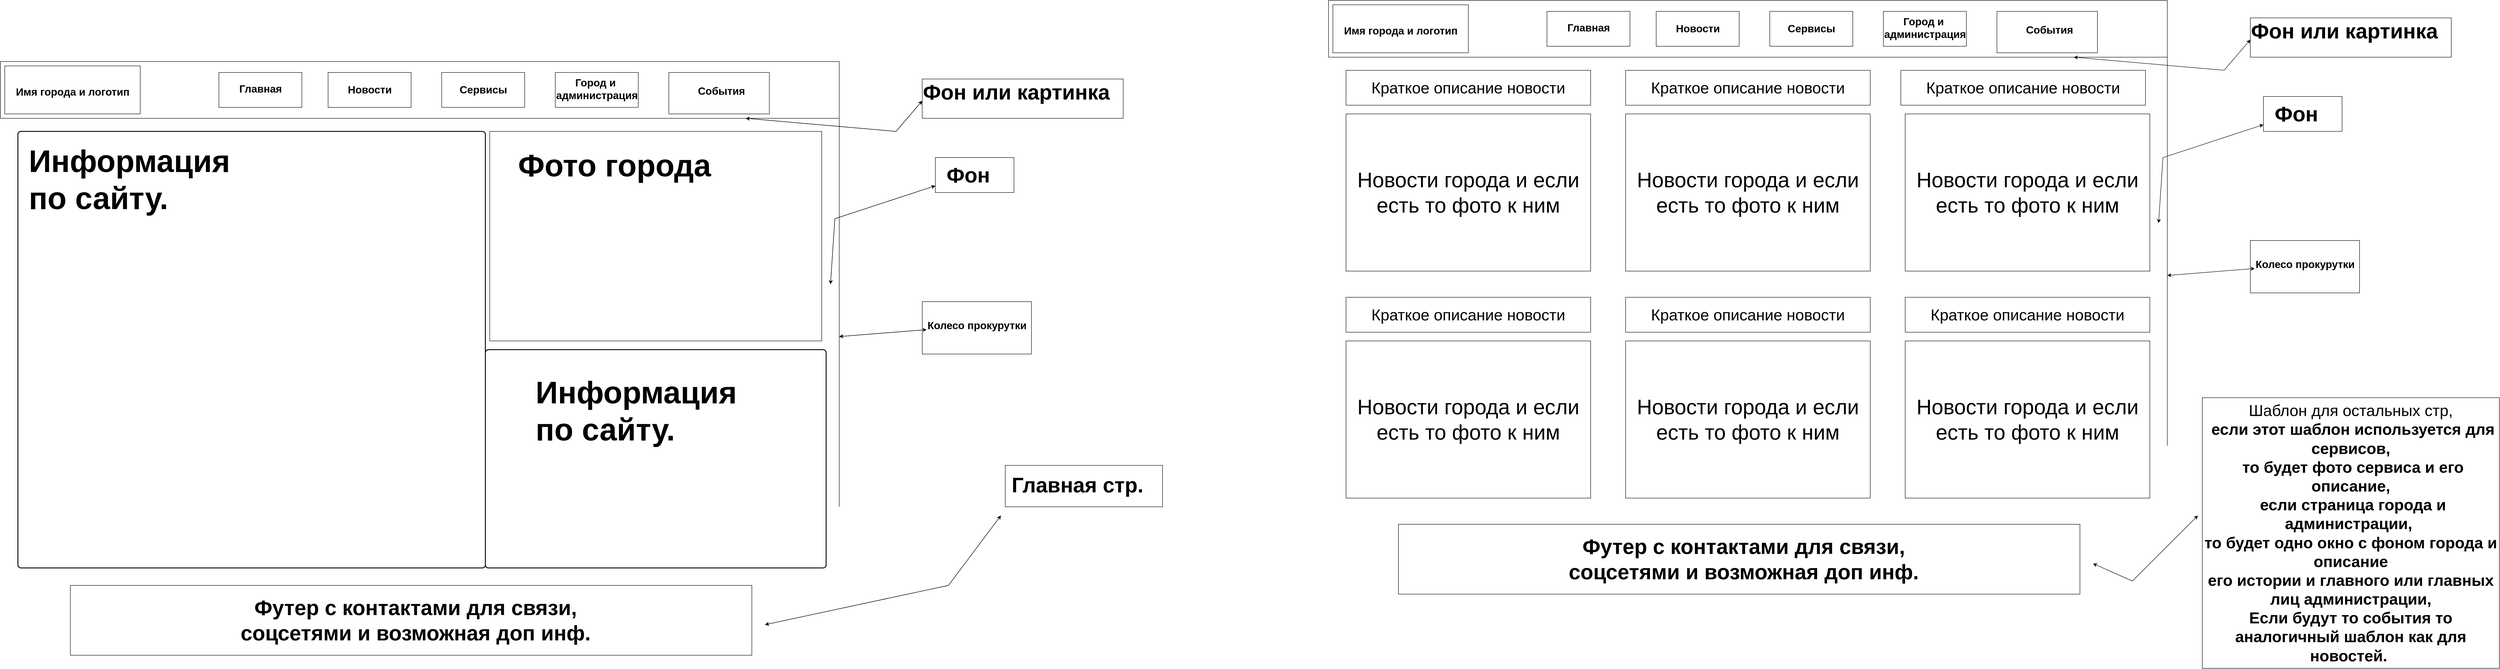 <mxfile version="21.1.1" type="github">
  <diagram name="Страница 1" id="VT-B6sGSF_mkeyueFus5">
    <mxGraphModel dx="3583" dy="3520" grid="1" gridSize="10" guides="1" tooltips="1" connect="1" arrows="1" fold="1" page="1" pageScale="1" pageWidth="900" pageHeight="1600" math="0" shadow="0">
      <root>
        <mxCell id="0" />
        <mxCell id="1" parent="0" />
        <mxCell id="Ig9P7VJHjF0suSPFD0AJ-63" value="" style="rounded=0;whiteSpace=wrap;html=1;" vertex="1" parent="1">
          <mxGeometry x="2110" y="550" width="250" height="120" as="geometry" />
        </mxCell>
        <mxCell id="Ig9P7VJHjF0suSPFD0AJ-61" value="" style="rounded=0;whiteSpace=wrap;html=1;" vertex="1" parent="1">
          <mxGeometry x="2300" y="925" width="360" height="95" as="geometry" />
        </mxCell>
        <mxCell id="Ig9P7VJHjF0suSPFD0AJ-60" value="" style="rounded=0;whiteSpace=wrap;html=1;" vertex="1" parent="1">
          <mxGeometry x="2140" y="220" width="180" height="80" as="geometry" />
        </mxCell>
        <mxCell id="Ig9P7VJHjF0suSPFD0AJ-58" value="" style="rounded=0;whiteSpace=wrap;html=1;" vertex="1" parent="1">
          <mxGeometry x="2110" y="40" width="460" height="90" as="geometry" />
        </mxCell>
        <mxCell id="Ig9P7VJHjF0suSPFD0AJ-1" value="" style="rounded=0;whiteSpace=wrap;html=1;labelBackgroundColor=none;container=1;" vertex="1" parent="1">
          <mxGeometry width="1920" height="130" as="geometry" />
        </mxCell>
        <mxCell id="Ig9P7VJHjF0suSPFD0AJ-2" value="" style="rounded=0;whiteSpace=wrap;html=1;labelBackgroundColor=none;" vertex="1" parent="1">
          <mxGeometry x="10" y="10" width="310" height="110" as="geometry" />
        </mxCell>
        <mxCell id="Ig9P7VJHjF0suSPFD0AJ-3" value="" style="rounded=0;whiteSpace=wrap;html=1;labelBackgroundColor=none;" vertex="1" parent="1">
          <mxGeometry x="500" y="25" width="190" height="80" as="geometry" />
        </mxCell>
        <mxCell id="Ig9P7VJHjF0suSPFD0AJ-13" value="" style="endArrow=none;html=1;rounded=0;entryX=1;entryY=0;entryDx=0;entryDy=0;labelBackgroundColor=none;fontColor=default;" edge="1" parent="1" target="Ig9P7VJHjF0suSPFD0AJ-1">
          <mxGeometry width="50" height="50" relative="1" as="geometry">
            <mxPoint x="1920" y="1020" as="sourcePoint" />
            <mxPoint x="1950" y="130" as="targetPoint" />
            <Array as="points">
              <mxPoint x="1920" y="720" />
            </Array>
          </mxGeometry>
        </mxCell>
        <mxCell id="Ig9P7VJHjF0suSPFD0AJ-14" value="" style="rounded=0;whiteSpace=wrap;html=1;labelBackgroundColor=none;" vertex="1" parent="1">
          <mxGeometry x="750" y="25" width="190" height="80" as="geometry" />
        </mxCell>
        <mxCell id="Ig9P7VJHjF0suSPFD0AJ-15" value="" style="rounded=0;whiteSpace=wrap;html=1;labelBackgroundColor=none;" vertex="1" parent="1">
          <mxGeometry x="1010" y="25" width="190" height="80" as="geometry" />
        </mxCell>
        <mxCell id="Ig9P7VJHjF0suSPFD0AJ-16" value="" style="rounded=0;whiteSpace=wrap;html=1;labelBackgroundColor=none;" vertex="1" parent="1">
          <mxGeometry x="1270" y="25" width="190" height="80" as="geometry" />
        </mxCell>
        <mxCell id="Ig9P7VJHjF0suSPFD0AJ-17" value="" style="rounded=0;whiteSpace=wrap;html=1;labelBackgroundColor=none;container=1;" vertex="1" parent="1">
          <mxGeometry x="1530" y="25" width="230" height="95" as="geometry" />
        </mxCell>
        <mxCell id="Ig9P7VJHjF0suSPFD0AJ-26" value="События" style="text;strokeColor=none;fillColor=none;html=1;fontSize=24;fontStyle=1;verticalAlign=middle;align=center;labelBackgroundColor=none;container=1;" vertex="1" parent="Ig9P7VJHjF0suSPFD0AJ-17">
          <mxGeometry x="10" width="220" height="85" as="geometry" />
        </mxCell>
        <mxCell id="Ig9P7VJHjF0suSPFD0AJ-19" value="" style="rounded=0;whiteSpace=wrap;html=1;labelBackgroundColor=none;" vertex="1" parent="1">
          <mxGeometry x="1120" y="160" width="760" height="480" as="geometry" />
        </mxCell>
        <mxCell id="Ig9P7VJHjF0suSPFD0AJ-20" value="" style="rounded=0;whiteSpace=wrap;html=1;labelBackgroundColor=none;" vertex="1" parent="1">
          <mxGeometry x="160" y="1200" width="1560" height="160" as="geometry" />
        </mxCell>
        <mxCell id="Ig9P7VJHjF0suSPFD0AJ-21" value="Имя города и логотип" style="text;strokeColor=none;fillColor=none;html=1;fontSize=24;fontStyle=1;verticalAlign=middle;align=center;labelBackgroundColor=none;container=1;" vertex="1" parent="1">
          <mxGeometry x="10" y="15" width="310" height="110" as="geometry" />
        </mxCell>
        <mxCell id="Ig9P7VJHjF0suSPFD0AJ-22" value="Главная" style="text;strokeColor=none;fillColor=none;html=1;fontSize=24;fontStyle=1;verticalAlign=middle;align=center;labelBackgroundColor=none;" vertex="1" parent="1">
          <mxGeometry x="500" y="25" width="190" height="75" as="geometry" />
        </mxCell>
        <mxCell id="Ig9P7VJHjF0suSPFD0AJ-23" value="Новости" style="text;strokeColor=none;fillColor=none;html=1;fontSize=24;fontStyle=1;verticalAlign=middle;align=center;labelBackgroundColor=none;" vertex="1" parent="1">
          <mxGeometry x="750" y="27.5" width="190" height="75" as="geometry" />
        </mxCell>
        <mxCell id="Ig9P7VJHjF0suSPFD0AJ-24" value="Сервисы" style="text;strokeColor=none;fillColor=none;html=1;fontSize=24;fontStyle=1;verticalAlign=middle;align=center;labelBackgroundColor=none;" vertex="1" parent="1">
          <mxGeometry x="1010" y="27.5" width="190" height="75" as="geometry" />
        </mxCell>
        <mxCell id="Ig9P7VJHjF0suSPFD0AJ-25" value="Город и&amp;nbsp;&lt;br&gt;администрация" style="text;strokeColor=none;fillColor=none;html=1;fontSize=24;fontStyle=1;verticalAlign=middle;align=center;labelBackgroundColor=none;container=1;" vertex="1" parent="1">
          <mxGeometry x="1270" y="25" width="190" height="75" as="geometry" />
        </mxCell>
        <mxCell id="Ig9P7VJHjF0suSPFD0AJ-30" value="" style="endArrow=classic;startArrow=classic;html=1;rounded=0;labelBackgroundColor=none;fontColor=default;" edge="1" parent="1" target="Ig9P7VJHjF0suSPFD0AJ-31">
          <mxGeometry width="50" height="50" relative="1" as="geometry">
            <mxPoint x="1900" y="510" as="sourcePoint" />
            <mxPoint x="2190" y="280" as="targetPoint" />
            <Array as="points">
              <mxPoint x="1910" y="360" />
            </Array>
          </mxGeometry>
        </mxCell>
        <mxCell id="Ig9P7VJHjF0suSPFD0AJ-31" value="&lt;font style=&quot;font-size: 48px;&quot;&gt;Фон&lt;/font&gt;" style="text;strokeColor=none;fillColor=none;html=1;fontSize=24;fontStyle=1;verticalAlign=middle;align=center;labelBackgroundColor=none;" vertex="1" parent="1">
          <mxGeometry x="2140" y="220" width="150" height="80" as="geometry" />
        </mxCell>
        <mxCell id="Ig9P7VJHjF0suSPFD0AJ-32" value="" style="endArrow=classic;startArrow=classic;html=1;rounded=0;labelBackgroundColor=none;fontColor=default;" edge="1" parent="1" source="Ig9P7VJHjF0suSPFD0AJ-1">
          <mxGeometry width="50" height="50" relative="1" as="geometry">
            <mxPoint x="1980" y="50" as="sourcePoint" />
            <mxPoint x="2110" y="90" as="targetPoint" />
            <Array as="points">
              <mxPoint x="2050" y="160" />
            </Array>
          </mxGeometry>
        </mxCell>
        <mxCell id="Ig9P7VJHjF0suSPFD0AJ-33" value="&lt;font style=&quot;font-size: 48px;&quot;&gt;Фон или картинка&lt;/font&gt;" style="text;strokeColor=none;fillColor=none;html=1;fontSize=24;fontStyle=1;verticalAlign=middle;align=center;labelBackgroundColor=none;" vertex="1" parent="1">
          <mxGeometry x="2110" y="40" width="430" height="60" as="geometry" />
        </mxCell>
        <mxCell id="Ig9P7VJHjF0suSPFD0AJ-34" value="&lt;font style=&quot;font-size: 48px;&quot;&gt;Футер с контактами для связи, &lt;br&gt;соцсетями и возможная доп инф.&lt;/font&gt;" style="text;strokeColor=none;fillColor=none;html=1;fontSize=24;fontStyle=1;verticalAlign=middle;align=center;movable=1;resizable=1;rotatable=1;deletable=1;editable=1;locked=0;connectable=1;labelBackgroundColor=none;" vertex="1" parent="1">
          <mxGeometry x="200" y="1220" width="1500" height="120" as="geometry" />
        </mxCell>
        <mxCell id="Ig9P7VJHjF0suSPFD0AJ-35" value="" style="rounded=1;whiteSpace=wrap;html=1;absoluteArcSize=1;arcSize=14;strokeWidth=2;labelBackgroundColor=none;" vertex="1" parent="1">
          <mxGeometry x="40" y="160" width="1070" height="1000" as="geometry" />
        </mxCell>
        <mxCell id="Ig9P7VJHjF0suSPFD0AJ-36" value="" style="rounded=1;whiteSpace=wrap;html=1;absoluteArcSize=1;arcSize=14;strokeWidth=2;labelBackgroundColor=none;" vertex="1" parent="1">
          <mxGeometry x="1110" y="660" width="780" height="500" as="geometry" />
        </mxCell>
        <mxCell id="Ig9P7VJHjF0suSPFD0AJ-27" value="&lt;h1&gt;&lt;font style=&quot;font-size: 71px;&quot;&gt;Информация по сайту.&lt;/font&gt;&lt;/h1&gt;" style="text;html=1;strokeColor=none;fillColor=none;spacing=5;spacingTop=-20;whiteSpace=wrap;overflow=hidden;rounded=0;labelBackgroundColor=none;" vertex="1" parent="1">
          <mxGeometry x="60" y="180" width="560" height="360" as="geometry" />
        </mxCell>
        <mxCell id="Ig9P7VJHjF0suSPFD0AJ-38" value="&lt;h1&gt;&lt;font style=&quot;font-size: 71px;&quot;&gt;Информация по сайту.&lt;/font&gt;&lt;/h1&gt;" style="text;html=1;strokeColor=none;fillColor=none;spacing=5;spacingTop=-20;whiteSpace=wrap;overflow=hidden;rounded=0;labelBackgroundColor=none;" vertex="1" parent="1">
          <mxGeometry x="1220" y="710" width="560" height="360" as="geometry" />
        </mxCell>
        <mxCell id="Ig9P7VJHjF0suSPFD0AJ-39" value="&lt;h1&gt;&lt;font style=&quot;font-size: 71px;&quot;&gt;Фото города&lt;/font&gt;&lt;/h1&gt;&lt;div&gt;&lt;font style=&quot;font-size: 71px;&quot;&gt;&lt;br&gt;&lt;/font&gt;&lt;/div&gt;" style="text;html=1;strokeColor=none;fillColor=none;spacing=5;spacingTop=-20;whiteSpace=wrap;overflow=hidden;rounded=0;labelBackgroundColor=none;" vertex="1" parent="1">
          <mxGeometry x="1180" y="190" width="560" height="360" as="geometry" />
        </mxCell>
        <mxCell id="Ig9P7VJHjF0suSPFD0AJ-41" value="" style="endArrow=classic;startArrow=classic;html=1;rounded=0;" edge="1" parent="1">
          <mxGeometry width="50" height="50" relative="1" as="geometry">
            <mxPoint x="1750" y="1290" as="sourcePoint" />
            <mxPoint x="2290" y="1040" as="targetPoint" />
            <Array as="points">
              <mxPoint x="2170" y="1200" />
            </Array>
          </mxGeometry>
        </mxCell>
        <mxCell id="Ig9P7VJHjF0suSPFD0AJ-43" value="&lt;font style=&quot;font-size: 48px;&quot;&gt;Главная стр.&lt;/font&gt;" style="text;strokeColor=none;fillColor=none;html=1;fontSize=24;fontStyle=1;verticalAlign=middle;align=center;labelBackgroundColor=none;" vertex="1" parent="1">
          <mxGeometry x="2290" y="900" width="350" height="140" as="geometry" />
        </mxCell>
        <mxCell id="Ig9P7VJHjF0suSPFD0AJ-56" value="Колесо прокурутки" style="text;strokeColor=none;fillColor=none;html=1;fontSize=24;fontStyle=1;verticalAlign=middle;align=center;" vertex="1" parent="1">
          <mxGeometry x="2120" y="560" width="230" height="90" as="geometry" />
        </mxCell>
        <mxCell id="Ig9P7VJHjF0suSPFD0AJ-62" value="" style="endArrow=classic;startArrow=classic;html=1;rounded=0;" edge="1" parent="1" target="Ig9P7VJHjF0suSPFD0AJ-56">
          <mxGeometry width="50" height="50" relative="1" as="geometry">
            <mxPoint x="1920" y="630" as="sourcePoint" />
            <mxPoint x="2040" y="550" as="targetPoint" />
          </mxGeometry>
        </mxCell>
        <mxCell id="Ig9P7VJHjF0suSPFD0AJ-65" value="" style="rounded=0;whiteSpace=wrap;html=1;" vertex="1" parent="1">
          <mxGeometry x="2110" y="550" width="250" height="120" as="geometry" />
        </mxCell>
        <mxCell id="Ig9P7VJHjF0suSPFD0AJ-66" value="" style="rounded=0;whiteSpace=wrap;html=1;" vertex="1" parent="1">
          <mxGeometry x="2300" y="925" width="360" height="95" as="geometry" />
        </mxCell>
        <mxCell id="Ig9P7VJHjF0suSPFD0AJ-67" value="" style="rounded=0;whiteSpace=wrap;html=1;" vertex="1" parent="1">
          <mxGeometry x="2140" y="220" width="180" height="80" as="geometry" />
        </mxCell>
        <mxCell id="Ig9P7VJHjF0suSPFD0AJ-68" value="" style="rounded=0;whiteSpace=wrap;html=1;" vertex="1" parent="1">
          <mxGeometry x="2110" y="40" width="460" height="90" as="geometry" />
        </mxCell>
        <mxCell id="Ig9P7VJHjF0suSPFD0AJ-69" value="" style="rounded=0;whiteSpace=wrap;html=1;labelBackgroundColor=none;container=1;" vertex="1" parent="1">
          <mxGeometry width="1920" height="130" as="geometry" />
        </mxCell>
        <mxCell id="Ig9P7VJHjF0suSPFD0AJ-70" value="" style="rounded=0;whiteSpace=wrap;html=1;labelBackgroundColor=none;" vertex="1" parent="1">
          <mxGeometry x="10" y="10" width="310" height="110" as="geometry" />
        </mxCell>
        <mxCell id="Ig9P7VJHjF0suSPFD0AJ-71" value="" style="rounded=0;whiteSpace=wrap;html=1;labelBackgroundColor=none;" vertex="1" parent="1">
          <mxGeometry x="500" y="25" width="190" height="80" as="geometry" />
        </mxCell>
        <mxCell id="Ig9P7VJHjF0suSPFD0AJ-72" value="" style="endArrow=none;html=1;rounded=0;entryX=1;entryY=0;entryDx=0;entryDy=0;labelBackgroundColor=none;fontColor=default;" edge="1" parent="1" target="Ig9P7VJHjF0suSPFD0AJ-69">
          <mxGeometry width="50" height="50" relative="1" as="geometry">
            <mxPoint x="1920" y="1020" as="sourcePoint" />
            <mxPoint x="1950" y="130" as="targetPoint" />
            <Array as="points">
              <mxPoint x="1920" y="720" />
            </Array>
          </mxGeometry>
        </mxCell>
        <mxCell id="Ig9P7VJHjF0suSPFD0AJ-73" value="" style="rounded=0;whiteSpace=wrap;html=1;labelBackgroundColor=none;" vertex="1" parent="1">
          <mxGeometry x="750" y="25" width="190" height="80" as="geometry" />
        </mxCell>
        <mxCell id="Ig9P7VJHjF0suSPFD0AJ-74" value="" style="rounded=0;whiteSpace=wrap;html=1;labelBackgroundColor=none;" vertex="1" parent="1">
          <mxGeometry x="1010" y="25" width="190" height="80" as="geometry" />
        </mxCell>
        <mxCell id="Ig9P7VJHjF0suSPFD0AJ-75" value="" style="rounded=0;whiteSpace=wrap;html=1;labelBackgroundColor=none;" vertex="1" parent="1">
          <mxGeometry x="1270" y="25" width="190" height="80" as="geometry" />
        </mxCell>
        <mxCell id="Ig9P7VJHjF0suSPFD0AJ-76" value="" style="rounded=0;whiteSpace=wrap;html=1;labelBackgroundColor=none;container=1;" vertex="1" parent="1">
          <mxGeometry x="1530" y="25" width="230" height="95" as="geometry" />
        </mxCell>
        <mxCell id="Ig9P7VJHjF0suSPFD0AJ-77" value="События" style="text;strokeColor=none;fillColor=none;html=1;fontSize=24;fontStyle=1;verticalAlign=middle;align=center;labelBackgroundColor=none;container=1;" vertex="1" parent="Ig9P7VJHjF0suSPFD0AJ-76">
          <mxGeometry x="10" width="220" height="85" as="geometry" />
        </mxCell>
        <mxCell id="Ig9P7VJHjF0suSPFD0AJ-78" value="" style="rounded=0;whiteSpace=wrap;html=1;labelBackgroundColor=none;" vertex="1" parent="1">
          <mxGeometry x="1120" y="160" width="760" height="480" as="geometry" />
        </mxCell>
        <mxCell id="Ig9P7VJHjF0suSPFD0AJ-79" value="" style="rounded=0;whiteSpace=wrap;html=1;labelBackgroundColor=none;" vertex="1" parent="1">
          <mxGeometry x="160" y="1200" width="1560" height="160" as="geometry" />
        </mxCell>
        <mxCell id="Ig9P7VJHjF0suSPFD0AJ-80" value="Имя города и логотип" style="text;strokeColor=none;fillColor=none;html=1;fontSize=24;fontStyle=1;verticalAlign=middle;align=center;labelBackgroundColor=none;container=1;" vertex="1" parent="1">
          <mxGeometry x="10" y="15" width="310" height="110" as="geometry" />
        </mxCell>
        <mxCell id="Ig9P7VJHjF0suSPFD0AJ-81" value="Главная" style="text;strokeColor=none;fillColor=none;html=1;fontSize=24;fontStyle=1;verticalAlign=middle;align=center;labelBackgroundColor=none;" vertex="1" parent="1">
          <mxGeometry x="500" y="25" width="190" height="75" as="geometry" />
        </mxCell>
        <mxCell id="Ig9P7VJHjF0suSPFD0AJ-82" value="Новости" style="text;strokeColor=none;fillColor=none;html=1;fontSize=24;fontStyle=1;verticalAlign=middle;align=center;labelBackgroundColor=none;" vertex="1" parent="1">
          <mxGeometry x="750" y="27.5" width="190" height="75" as="geometry" />
        </mxCell>
        <mxCell id="Ig9P7VJHjF0suSPFD0AJ-83" value="Сервисы" style="text;strokeColor=none;fillColor=none;html=1;fontSize=24;fontStyle=1;verticalAlign=middle;align=center;labelBackgroundColor=none;" vertex="1" parent="1">
          <mxGeometry x="1010" y="27.5" width="190" height="75" as="geometry" />
        </mxCell>
        <mxCell id="Ig9P7VJHjF0suSPFD0AJ-84" value="Город и&amp;nbsp;&lt;br&gt;администрация" style="text;strokeColor=none;fillColor=none;html=1;fontSize=24;fontStyle=1;verticalAlign=middle;align=center;labelBackgroundColor=none;container=1;" vertex="1" parent="1">
          <mxGeometry x="1270" y="25" width="190" height="75" as="geometry" />
        </mxCell>
        <mxCell id="Ig9P7VJHjF0suSPFD0AJ-85" value="" style="endArrow=classic;startArrow=classic;html=1;rounded=0;labelBackgroundColor=none;fontColor=default;" edge="1" parent="1" target="Ig9P7VJHjF0suSPFD0AJ-86">
          <mxGeometry width="50" height="50" relative="1" as="geometry">
            <mxPoint x="1900" y="510" as="sourcePoint" />
            <mxPoint x="2190" y="280" as="targetPoint" />
            <Array as="points">
              <mxPoint x="1910" y="360" />
            </Array>
          </mxGeometry>
        </mxCell>
        <mxCell id="Ig9P7VJHjF0suSPFD0AJ-86" value="&lt;font style=&quot;font-size: 48px;&quot;&gt;Фон&lt;/font&gt;" style="text;strokeColor=none;fillColor=none;html=1;fontSize=24;fontStyle=1;verticalAlign=middle;align=center;labelBackgroundColor=none;" vertex="1" parent="1">
          <mxGeometry x="2140" y="220" width="150" height="80" as="geometry" />
        </mxCell>
        <mxCell id="Ig9P7VJHjF0suSPFD0AJ-87" value="" style="endArrow=classic;startArrow=classic;html=1;rounded=0;labelBackgroundColor=none;fontColor=default;" edge="1" parent="1" source="Ig9P7VJHjF0suSPFD0AJ-69">
          <mxGeometry width="50" height="50" relative="1" as="geometry">
            <mxPoint x="1980" y="50" as="sourcePoint" />
            <mxPoint x="2110" y="90" as="targetPoint" />
            <Array as="points">
              <mxPoint x="2050" y="160" />
            </Array>
          </mxGeometry>
        </mxCell>
        <mxCell id="Ig9P7VJHjF0suSPFD0AJ-88" value="&lt;font style=&quot;font-size: 48px;&quot;&gt;Фон или картинка&lt;/font&gt;" style="text;strokeColor=none;fillColor=none;html=1;fontSize=24;fontStyle=1;verticalAlign=middle;align=center;labelBackgroundColor=none;" vertex="1" parent="1">
          <mxGeometry x="2110" y="40" width="430" height="60" as="geometry" />
        </mxCell>
        <mxCell id="Ig9P7VJHjF0suSPFD0AJ-89" value="&lt;font style=&quot;font-size: 48px;&quot;&gt;Футер с контактами для связи, &lt;br&gt;соцсетями и возможная доп инф.&lt;/font&gt;" style="text;strokeColor=none;fillColor=none;html=1;fontSize=24;fontStyle=1;verticalAlign=middle;align=center;movable=1;resizable=1;rotatable=1;deletable=1;editable=1;locked=0;connectable=1;labelBackgroundColor=none;" vertex="1" parent="1">
          <mxGeometry x="200" y="1220" width="1500" height="120" as="geometry" />
        </mxCell>
        <mxCell id="Ig9P7VJHjF0suSPFD0AJ-90" value="" style="rounded=1;whiteSpace=wrap;html=1;absoluteArcSize=1;arcSize=14;strokeWidth=2;labelBackgroundColor=none;" vertex="1" parent="1">
          <mxGeometry x="40" y="160" width="1070" height="1000" as="geometry" />
        </mxCell>
        <mxCell id="Ig9P7VJHjF0suSPFD0AJ-91" value="" style="rounded=1;whiteSpace=wrap;html=1;absoluteArcSize=1;arcSize=14;strokeWidth=2;labelBackgroundColor=none;" vertex="1" parent="1">
          <mxGeometry x="1110" y="660" width="780" height="500" as="geometry" />
        </mxCell>
        <mxCell id="Ig9P7VJHjF0suSPFD0AJ-92" value="&lt;h1&gt;&lt;font style=&quot;font-size: 71px;&quot;&gt;Информация по сайту.&lt;/font&gt;&lt;/h1&gt;" style="text;html=1;strokeColor=none;fillColor=none;spacing=5;spacingTop=-20;whiteSpace=wrap;overflow=hidden;rounded=0;labelBackgroundColor=none;" vertex="1" parent="1">
          <mxGeometry x="60" y="180" width="560" height="360" as="geometry" />
        </mxCell>
        <mxCell id="Ig9P7VJHjF0suSPFD0AJ-93" value="&lt;h1&gt;&lt;font style=&quot;font-size: 71px;&quot;&gt;Информация по сайту.&lt;/font&gt;&lt;/h1&gt;" style="text;html=1;strokeColor=none;fillColor=none;spacing=5;spacingTop=-20;whiteSpace=wrap;overflow=hidden;rounded=0;labelBackgroundColor=none;" vertex="1" parent="1">
          <mxGeometry x="1220" y="710" width="560" height="360" as="geometry" />
        </mxCell>
        <mxCell id="Ig9P7VJHjF0suSPFD0AJ-94" value="&lt;h1&gt;&lt;font style=&quot;font-size: 71px;&quot;&gt;Фото города&lt;/font&gt;&lt;/h1&gt;&lt;div&gt;&lt;font style=&quot;font-size: 71px;&quot;&gt;&lt;br&gt;&lt;/font&gt;&lt;/div&gt;" style="text;html=1;strokeColor=none;fillColor=none;spacing=5;spacingTop=-20;whiteSpace=wrap;overflow=hidden;rounded=0;labelBackgroundColor=none;" vertex="1" parent="1">
          <mxGeometry x="1180" y="190" width="560" height="360" as="geometry" />
        </mxCell>
        <mxCell id="Ig9P7VJHjF0suSPFD0AJ-95" value="" style="endArrow=classic;startArrow=classic;html=1;rounded=0;" edge="1" parent="1">
          <mxGeometry width="50" height="50" relative="1" as="geometry">
            <mxPoint x="1750" y="1290" as="sourcePoint" />
            <mxPoint x="2290" y="1040" as="targetPoint" />
            <Array as="points">
              <mxPoint x="2170" y="1200" />
            </Array>
          </mxGeometry>
        </mxCell>
        <mxCell id="Ig9P7VJHjF0suSPFD0AJ-96" value="&lt;font style=&quot;font-size: 48px;&quot;&gt;Главная стр.&lt;/font&gt;" style="text;strokeColor=none;fillColor=none;html=1;fontSize=24;fontStyle=1;verticalAlign=middle;align=center;labelBackgroundColor=none;" vertex="1" parent="1">
          <mxGeometry x="2290" y="900" width="350" height="140" as="geometry" />
        </mxCell>
        <mxCell id="Ig9P7VJHjF0suSPFD0AJ-97" value="Колесо прокурутки" style="text;strokeColor=none;fillColor=none;html=1;fontSize=24;fontStyle=1;verticalAlign=middle;align=center;" vertex="1" parent="1">
          <mxGeometry x="2120" y="560" width="230" height="90" as="geometry" />
        </mxCell>
        <mxCell id="Ig9P7VJHjF0suSPFD0AJ-98" value="" style="endArrow=classic;startArrow=classic;html=1;rounded=0;" edge="1" parent="1" target="Ig9P7VJHjF0suSPFD0AJ-97">
          <mxGeometry width="50" height="50" relative="1" as="geometry">
            <mxPoint x="1920" y="630" as="sourcePoint" />
            <mxPoint x="2040" y="550" as="targetPoint" />
          </mxGeometry>
        </mxCell>
        <mxCell id="Ig9P7VJHjF0suSPFD0AJ-133" value="" style="rounded=0;whiteSpace=wrap;html=1;" vertex="1" parent="1">
          <mxGeometry x="5150" y="410" width="250" height="120" as="geometry" />
        </mxCell>
        <mxCell id="Ig9P7VJHjF0suSPFD0AJ-135" value="" style="rounded=0;whiteSpace=wrap;html=1;" vertex="1" parent="1">
          <mxGeometry x="5180" y="80" width="180" height="80" as="geometry" />
        </mxCell>
        <mxCell id="Ig9P7VJHjF0suSPFD0AJ-136" value="" style="rounded=0;whiteSpace=wrap;html=1;" vertex="1" parent="1">
          <mxGeometry x="5150" y="-100" width="460" height="90" as="geometry" />
        </mxCell>
        <mxCell id="Ig9P7VJHjF0suSPFD0AJ-137" value="" style="rounded=0;whiteSpace=wrap;html=1;labelBackgroundColor=none;container=1;" vertex="1" parent="1">
          <mxGeometry x="3040" y="-140" width="1920" height="130" as="geometry" />
        </mxCell>
        <mxCell id="Ig9P7VJHjF0suSPFD0AJ-138" value="" style="rounded=0;whiteSpace=wrap;html=1;labelBackgroundColor=none;" vertex="1" parent="1">
          <mxGeometry x="3050" y="-130" width="310" height="110" as="geometry" />
        </mxCell>
        <mxCell id="Ig9P7VJHjF0suSPFD0AJ-139" value="" style="rounded=0;whiteSpace=wrap;html=1;labelBackgroundColor=none;" vertex="1" parent="1">
          <mxGeometry x="3540" y="-115" width="190" height="80" as="geometry" />
        </mxCell>
        <mxCell id="Ig9P7VJHjF0suSPFD0AJ-140" value="" style="endArrow=none;html=1;rounded=0;entryX=1;entryY=0;entryDx=0;entryDy=0;labelBackgroundColor=none;fontColor=default;" edge="1" parent="1" target="Ig9P7VJHjF0suSPFD0AJ-137">
          <mxGeometry width="50" height="50" relative="1" as="geometry">
            <mxPoint x="4960" y="880" as="sourcePoint" />
            <mxPoint x="4990" y="-10" as="targetPoint" />
            <Array as="points">
              <mxPoint x="4960" y="580" />
            </Array>
          </mxGeometry>
        </mxCell>
        <mxCell id="Ig9P7VJHjF0suSPFD0AJ-141" value="" style="rounded=0;whiteSpace=wrap;html=1;labelBackgroundColor=none;" vertex="1" parent="1">
          <mxGeometry x="3790" y="-115" width="190" height="80" as="geometry" />
        </mxCell>
        <mxCell id="Ig9P7VJHjF0suSPFD0AJ-142" value="" style="rounded=0;whiteSpace=wrap;html=1;labelBackgroundColor=none;" vertex="1" parent="1">
          <mxGeometry x="4050" y="-115" width="190" height="80" as="geometry" />
        </mxCell>
        <mxCell id="Ig9P7VJHjF0suSPFD0AJ-143" value="" style="rounded=0;whiteSpace=wrap;html=1;labelBackgroundColor=none;" vertex="1" parent="1">
          <mxGeometry x="4310" y="-115" width="190" height="80" as="geometry" />
        </mxCell>
        <mxCell id="Ig9P7VJHjF0suSPFD0AJ-144" value="" style="rounded=0;whiteSpace=wrap;html=1;labelBackgroundColor=none;container=1;" vertex="1" parent="1">
          <mxGeometry x="4570" y="-115" width="230" height="95" as="geometry" />
        </mxCell>
        <mxCell id="Ig9P7VJHjF0suSPFD0AJ-145" value="События" style="text;strokeColor=none;fillColor=none;html=1;fontSize=24;fontStyle=1;verticalAlign=middle;align=center;labelBackgroundColor=none;container=1;" vertex="1" parent="Ig9P7VJHjF0suSPFD0AJ-144">
          <mxGeometry x="10" width="220" height="85" as="geometry" />
        </mxCell>
        <mxCell id="Ig9P7VJHjF0suSPFD0AJ-147" value="" style="rounded=0;whiteSpace=wrap;html=1;labelBackgroundColor=none;" vertex="1" parent="1">
          <mxGeometry x="3200" y="1060" width="1560" height="160" as="geometry" />
        </mxCell>
        <mxCell id="Ig9P7VJHjF0suSPFD0AJ-148" value="Имя города и логотип" style="text;strokeColor=none;fillColor=none;html=1;fontSize=24;fontStyle=1;verticalAlign=middle;align=center;labelBackgroundColor=none;container=1;" vertex="1" parent="1">
          <mxGeometry x="3050" y="-125" width="310" height="110" as="geometry" />
        </mxCell>
        <mxCell id="Ig9P7VJHjF0suSPFD0AJ-149" value="Главная" style="text;strokeColor=none;fillColor=none;html=1;fontSize=24;fontStyle=1;verticalAlign=middle;align=center;labelBackgroundColor=none;" vertex="1" parent="1">
          <mxGeometry x="3540" y="-115" width="190" height="75" as="geometry" />
        </mxCell>
        <mxCell id="Ig9P7VJHjF0suSPFD0AJ-150" value="Новости" style="text;strokeColor=none;fillColor=none;html=1;fontSize=24;fontStyle=1;verticalAlign=middle;align=center;labelBackgroundColor=none;" vertex="1" parent="1">
          <mxGeometry x="3790" y="-112.5" width="190" height="75" as="geometry" />
        </mxCell>
        <mxCell id="Ig9P7VJHjF0suSPFD0AJ-151" value="Сервисы" style="text;strokeColor=none;fillColor=none;html=1;fontSize=24;fontStyle=1;verticalAlign=middle;align=center;labelBackgroundColor=none;" vertex="1" parent="1">
          <mxGeometry x="4050" y="-112.5" width="190" height="75" as="geometry" />
        </mxCell>
        <mxCell id="Ig9P7VJHjF0suSPFD0AJ-152" value="Город и&amp;nbsp;&lt;br&gt;администрация" style="text;strokeColor=none;fillColor=none;html=1;fontSize=24;fontStyle=1;verticalAlign=middle;align=center;labelBackgroundColor=none;container=1;" vertex="1" parent="1">
          <mxGeometry x="4310" y="-115" width="190" height="75" as="geometry" />
        </mxCell>
        <mxCell id="Ig9P7VJHjF0suSPFD0AJ-153" value="" style="endArrow=classic;startArrow=classic;html=1;rounded=0;labelBackgroundColor=none;fontColor=default;" edge="1" parent="1" target="Ig9P7VJHjF0suSPFD0AJ-154">
          <mxGeometry width="50" height="50" relative="1" as="geometry">
            <mxPoint x="4940" y="370" as="sourcePoint" />
            <mxPoint x="5230" y="140" as="targetPoint" />
            <Array as="points">
              <mxPoint x="4950" y="220" />
            </Array>
          </mxGeometry>
        </mxCell>
        <mxCell id="Ig9P7VJHjF0suSPFD0AJ-154" value="&lt;font style=&quot;font-size: 48px;&quot;&gt;Фон&lt;/font&gt;" style="text;strokeColor=none;fillColor=none;html=1;fontSize=24;fontStyle=1;verticalAlign=middle;align=center;labelBackgroundColor=none;" vertex="1" parent="1">
          <mxGeometry x="5180" y="80" width="150" height="80" as="geometry" />
        </mxCell>
        <mxCell id="Ig9P7VJHjF0suSPFD0AJ-155" value="" style="endArrow=classic;startArrow=classic;html=1;rounded=0;labelBackgroundColor=none;fontColor=default;" edge="1" parent="1" source="Ig9P7VJHjF0suSPFD0AJ-137">
          <mxGeometry width="50" height="50" relative="1" as="geometry">
            <mxPoint x="5020" y="-90" as="sourcePoint" />
            <mxPoint x="5150" y="-50" as="targetPoint" />
            <Array as="points">
              <mxPoint x="5090" y="20" />
            </Array>
          </mxGeometry>
        </mxCell>
        <mxCell id="Ig9P7VJHjF0suSPFD0AJ-156" value="&lt;font style=&quot;font-size: 48px;&quot;&gt;Фон или картинка&lt;/font&gt;" style="text;strokeColor=none;fillColor=none;html=1;fontSize=24;fontStyle=1;verticalAlign=middle;align=center;labelBackgroundColor=none;" vertex="1" parent="1">
          <mxGeometry x="5150" y="-100" width="430" height="60" as="geometry" />
        </mxCell>
        <mxCell id="Ig9P7VJHjF0suSPFD0AJ-157" value="&lt;font style=&quot;font-size: 48px;&quot;&gt;Футер с контактами для связи, &lt;br&gt;соцсетями и возможная доп инф.&lt;/font&gt;" style="text;strokeColor=none;fillColor=none;html=1;fontSize=24;fontStyle=1;verticalAlign=middle;align=center;movable=1;resizable=1;rotatable=1;deletable=1;editable=1;locked=0;connectable=1;labelBackgroundColor=none;" vertex="1" parent="1">
          <mxGeometry x="3240" y="1080" width="1500" height="120" as="geometry" />
        </mxCell>
        <mxCell id="Ig9P7VJHjF0suSPFD0AJ-163" value="" style="endArrow=classic;startArrow=classic;html=1;rounded=0;" edge="1" parent="1">
          <mxGeometry width="50" height="50" relative="1" as="geometry">
            <mxPoint x="4790" y="1150" as="sourcePoint" />
            <mxPoint x="5030" y="1040" as="targetPoint" />
            <Array as="points">
              <mxPoint x="4880" y="1190" />
            </Array>
          </mxGeometry>
        </mxCell>
        <mxCell id="Ig9P7VJHjF0suSPFD0AJ-165" value="Колесо прокурутки" style="text;strokeColor=none;fillColor=none;html=1;fontSize=24;fontStyle=1;verticalAlign=middle;align=center;" vertex="1" parent="1">
          <mxGeometry x="5160" y="420" width="230" height="90" as="geometry" />
        </mxCell>
        <mxCell id="Ig9P7VJHjF0suSPFD0AJ-166" value="" style="endArrow=classic;startArrow=classic;html=1;rounded=0;" edge="1" parent="1" target="Ig9P7VJHjF0suSPFD0AJ-165">
          <mxGeometry width="50" height="50" relative="1" as="geometry">
            <mxPoint x="4960" y="490" as="sourcePoint" />
            <mxPoint x="5080" y="410" as="targetPoint" />
          </mxGeometry>
        </mxCell>
        <mxCell id="Ig9P7VJHjF0suSPFD0AJ-169" value="&lt;font style=&quot;font-size: 48px;&quot;&gt;Новости города и если есть то фото к ним&lt;br&gt;&lt;/font&gt;" style="rounded=0;whiteSpace=wrap;html=1;" vertex="1" parent="1">
          <mxGeometry x="3080" y="640" width="560" height="360" as="geometry" />
        </mxCell>
        <mxCell id="Ig9P7VJHjF0suSPFD0AJ-170" value="&lt;font style=&quot;font-size: 48px;&quot;&gt;Новости города и если есть то фото к ним&lt;br&gt;&lt;/font&gt;" style="rounded=0;whiteSpace=wrap;html=1;" vertex="1" parent="1">
          <mxGeometry x="3720" y="640" width="560" height="360" as="geometry" />
        </mxCell>
        <mxCell id="Ig9P7VJHjF0suSPFD0AJ-171" value="&lt;font style=&quot;font-size: 48px;&quot;&gt;Новости города и если есть то фото к ним&lt;br&gt;&lt;/font&gt;" style="rounded=0;whiteSpace=wrap;html=1;" vertex="1" parent="1">
          <mxGeometry x="4360" y="640" width="560" height="360" as="geometry" />
        </mxCell>
        <mxCell id="Ig9P7VJHjF0suSPFD0AJ-173" value="&lt;font style=&quot;font-size: 48px;&quot;&gt;Новости города и если есть то фото к ним&lt;br&gt;&lt;/font&gt;" style="rounded=0;whiteSpace=wrap;html=1;" vertex="1" parent="1">
          <mxGeometry x="3720" y="120" width="560" height="360" as="geometry" />
        </mxCell>
        <mxCell id="Ig9P7VJHjF0suSPFD0AJ-174" value="&lt;font style=&quot;font-size: 48px;&quot;&gt;Новости города и если есть то фото к ним&lt;br&gt;&lt;/font&gt;" style="rounded=0;whiteSpace=wrap;html=1;" vertex="1" parent="1">
          <mxGeometry x="4360" y="120" width="560" height="360" as="geometry" />
        </mxCell>
        <mxCell id="Ig9P7VJHjF0suSPFD0AJ-175" value="&lt;font style=&quot;font-size: 48px;&quot;&gt;Новости города и если есть то фото к ним&lt;br&gt;&lt;/font&gt;" style="rounded=0;whiteSpace=wrap;html=1;" vertex="1" parent="1">
          <mxGeometry x="3080" y="120" width="560" height="360" as="geometry" />
        </mxCell>
        <mxCell id="Ig9P7VJHjF0suSPFD0AJ-176" value="&lt;font style=&quot;font-size: 36px;&quot;&gt;Краткое описание новости&lt;/font&gt;" style="rounded=0;whiteSpace=wrap;html=1;" vertex="1" parent="1">
          <mxGeometry x="3080" y="540" width="560" height="80" as="geometry" />
        </mxCell>
        <mxCell id="Ig9P7VJHjF0suSPFD0AJ-177" value="&lt;font style=&quot;font-size: 36px;&quot;&gt;Краткое описание новости&lt;/font&gt;" style="rounded=0;whiteSpace=wrap;html=1;" vertex="1" parent="1">
          <mxGeometry x="3080" y="20" width="560" height="80" as="geometry" />
        </mxCell>
        <mxCell id="Ig9P7VJHjF0suSPFD0AJ-178" value="&lt;font style=&quot;font-size: 36px;&quot;&gt;Краткое описание новости&lt;/font&gt;" style="rounded=0;whiteSpace=wrap;html=1;" vertex="1" parent="1">
          <mxGeometry x="3720" y="540" width="560" height="80" as="geometry" />
        </mxCell>
        <mxCell id="Ig9P7VJHjF0suSPFD0AJ-179" value="&lt;font style=&quot;font-size: 36px;&quot;&gt;Краткое описание новости&lt;/font&gt;" style="rounded=0;whiteSpace=wrap;html=1;" vertex="1" parent="1">
          <mxGeometry x="4360" y="540" width="560" height="80" as="geometry" />
        </mxCell>
        <mxCell id="Ig9P7VJHjF0suSPFD0AJ-180" value="&lt;font style=&quot;font-size: 36px;&quot;&gt;Краткое описание новости&lt;/font&gt;" style="rounded=0;whiteSpace=wrap;html=1;" vertex="1" parent="1">
          <mxGeometry x="3720" y="20" width="560" height="80" as="geometry" />
        </mxCell>
        <mxCell id="Ig9P7VJHjF0suSPFD0AJ-181" value="&lt;font style=&quot;font-size: 36px;&quot;&gt;Краткое описание новости&lt;/font&gt;" style="rounded=0;whiteSpace=wrap;html=1;" vertex="1" parent="1">
          <mxGeometry x="4350" y="20" width="560" height="80" as="geometry" />
        </mxCell>
        <mxCell id="Ig9P7VJHjF0suSPFD0AJ-182" value="&lt;font style=&quot;font-size: 36px;&quot;&gt;Шаблон для остальных стр,&lt;br style=&quot;border-color: var(--border-color); font-weight: 700;&quot;&gt;&lt;/font&gt;&lt;span style=&quot;font-size: 36px; font-weight: 700;&quot;&gt;&amp;nbsp;если этот шаблон используется для сервисов,&lt;/span&gt;&lt;br style=&quot;border-color: var(--border-color); font-size: 36px; font-weight: 700;&quot;&gt;&lt;span style=&quot;font-size: 36px; font-weight: 700;&quot;&gt;&amp;nbsp;то будет фото сервиса и его описание,&lt;/span&gt;&lt;br style=&quot;border-color: var(--border-color); font-size: 36px; font-weight: 700;&quot;&gt;&lt;span style=&quot;font-size: 36px; font-weight: 700;&quot;&gt;&amp;nbsp;если страница города и администрации,&amp;nbsp;&lt;/span&gt;&lt;br style=&quot;border-color: var(--border-color); font-size: 36px; font-weight: 700;&quot;&gt;&lt;span style=&quot;font-size: 36px; font-weight: 700;&quot;&gt;то будет одно окно с фоном города и описание&lt;/span&gt;&lt;br style=&quot;border-color: var(--border-color); font-size: 36px; font-weight: 700;&quot;&gt;&lt;span style=&quot;font-size: 36px; font-weight: 700;&quot;&gt;его истории и главного или главных лиц администрации,&lt;/span&gt;&lt;br style=&quot;border-color: var(--border-color); font-size: 36px; font-weight: 700;&quot;&gt;&lt;span style=&quot;font-size: 36px; font-weight: 700;&quot;&gt;Если будут то события то аналогичный шаблон как для новостей.&amp;nbsp;&lt;/span&gt;" style="rounded=0;whiteSpace=wrap;html=1;" vertex="1" parent="1">
          <mxGeometry x="5040" y="770" width="680" height="620" as="geometry" />
        </mxCell>
      </root>
    </mxGraphModel>
  </diagram>
</mxfile>
